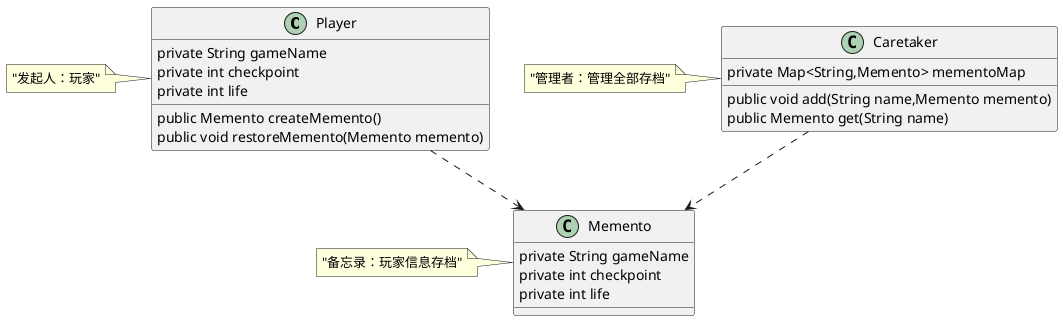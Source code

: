 @startuml

class Player{
    private String gameName
    private int checkpoint
    private int life
    public Memento createMemento()
    public void restoreMemento(Memento memento)
}
class Memento{
    private String gameName
    private int checkpoint
    private int life
}
class Caretaker{
    private Map<String,Memento> mementoMap
    public void add(String name,Memento memento)
    public Memento get(String name)
}

Player ..> Memento
Caretaker ..> Memento

note left of Player :"发起人：玩家"
note left of Memento :"备忘录：玩家信息存档"
note left of Caretaker :"管理者：管理全部存档"

@enduml